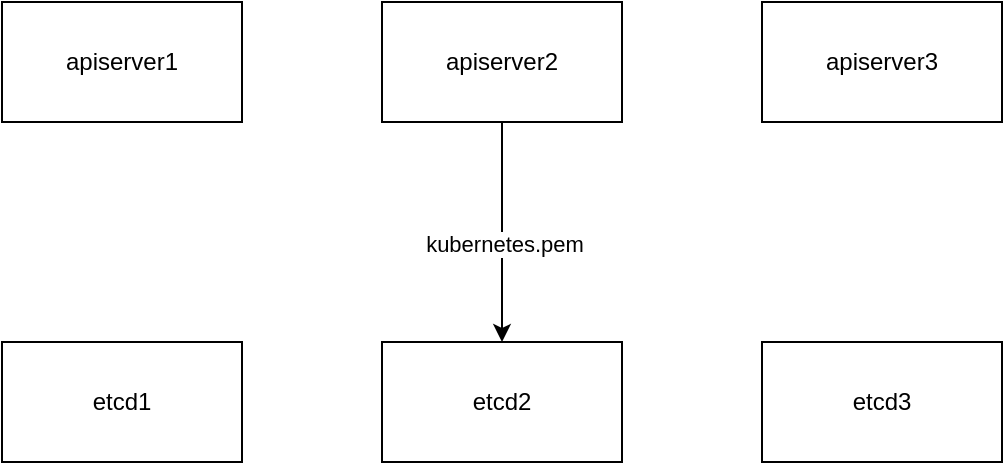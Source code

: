 <mxfile version="20.2.5" type="device"><diagram id="TvICbDisFWL0ZOsej-bo" name="第 1 页"><mxGraphModel dx="809" dy="605" grid="1" gridSize="10" guides="1" tooltips="1" connect="1" arrows="1" fold="1" page="1" pageScale="1" pageWidth="827" pageHeight="1169" math="0" shadow="0"><root><mxCell id="0"/><mxCell id="1" parent="0"/><mxCell id="jXNM7YDMFmkKCY6Ly4he-1" value="apiserver1" style="rounded=0;whiteSpace=wrap;html=1;" vertex="1" parent="1"><mxGeometry x="180" y="200" width="120" height="60" as="geometry"/></mxCell><mxCell id="jXNM7YDMFmkKCY6Ly4he-7" style="edgeStyle=orthogonalEdgeStyle;rounded=0;orthogonalLoop=1;jettySize=auto;html=1;exitX=0.5;exitY=1;exitDx=0;exitDy=0;entryX=0.5;entryY=0;entryDx=0;entryDy=0;" edge="1" parent="1" source="jXNM7YDMFmkKCY6Ly4he-2" target="jXNM7YDMFmkKCY6Ly4he-5"><mxGeometry relative="1" as="geometry"/></mxCell><mxCell id="jXNM7YDMFmkKCY6Ly4he-8" value="kubernetes.pem" style="edgeLabel;html=1;align=center;verticalAlign=middle;resizable=0;points=[];" vertex="1" connectable="0" parent="jXNM7YDMFmkKCY6Ly4he-7"><mxGeometry x="0.082" y="1" relative="1" as="geometry"><mxPoint y="1" as="offset"/></mxGeometry></mxCell><mxCell id="jXNM7YDMFmkKCY6Ly4he-2" value="apiserver2" style="rounded=0;whiteSpace=wrap;html=1;" vertex="1" parent="1"><mxGeometry x="370" y="200" width="120" height="60" as="geometry"/></mxCell><mxCell id="jXNM7YDMFmkKCY6Ly4he-3" value="apiserver3" style="rounded=0;whiteSpace=wrap;html=1;" vertex="1" parent="1"><mxGeometry x="560" y="200" width="120" height="60" as="geometry"/></mxCell><mxCell id="jXNM7YDMFmkKCY6Ly4he-4" value="etcd1" style="rounded=0;whiteSpace=wrap;html=1;" vertex="1" parent="1"><mxGeometry x="180" y="370" width="120" height="60" as="geometry"/></mxCell><mxCell id="jXNM7YDMFmkKCY6Ly4he-5" value="etcd2" style="rounded=0;whiteSpace=wrap;html=1;" vertex="1" parent="1"><mxGeometry x="370" y="370" width="120" height="60" as="geometry"/></mxCell><mxCell id="jXNM7YDMFmkKCY6Ly4he-6" value="etcd3" style="rounded=0;whiteSpace=wrap;html=1;" vertex="1" parent="1"><mxGeometry x="560" y="370" width="120" height="60" as="geometry"/></mxCell></root></mxGraphModel></diagram></mxfile>
